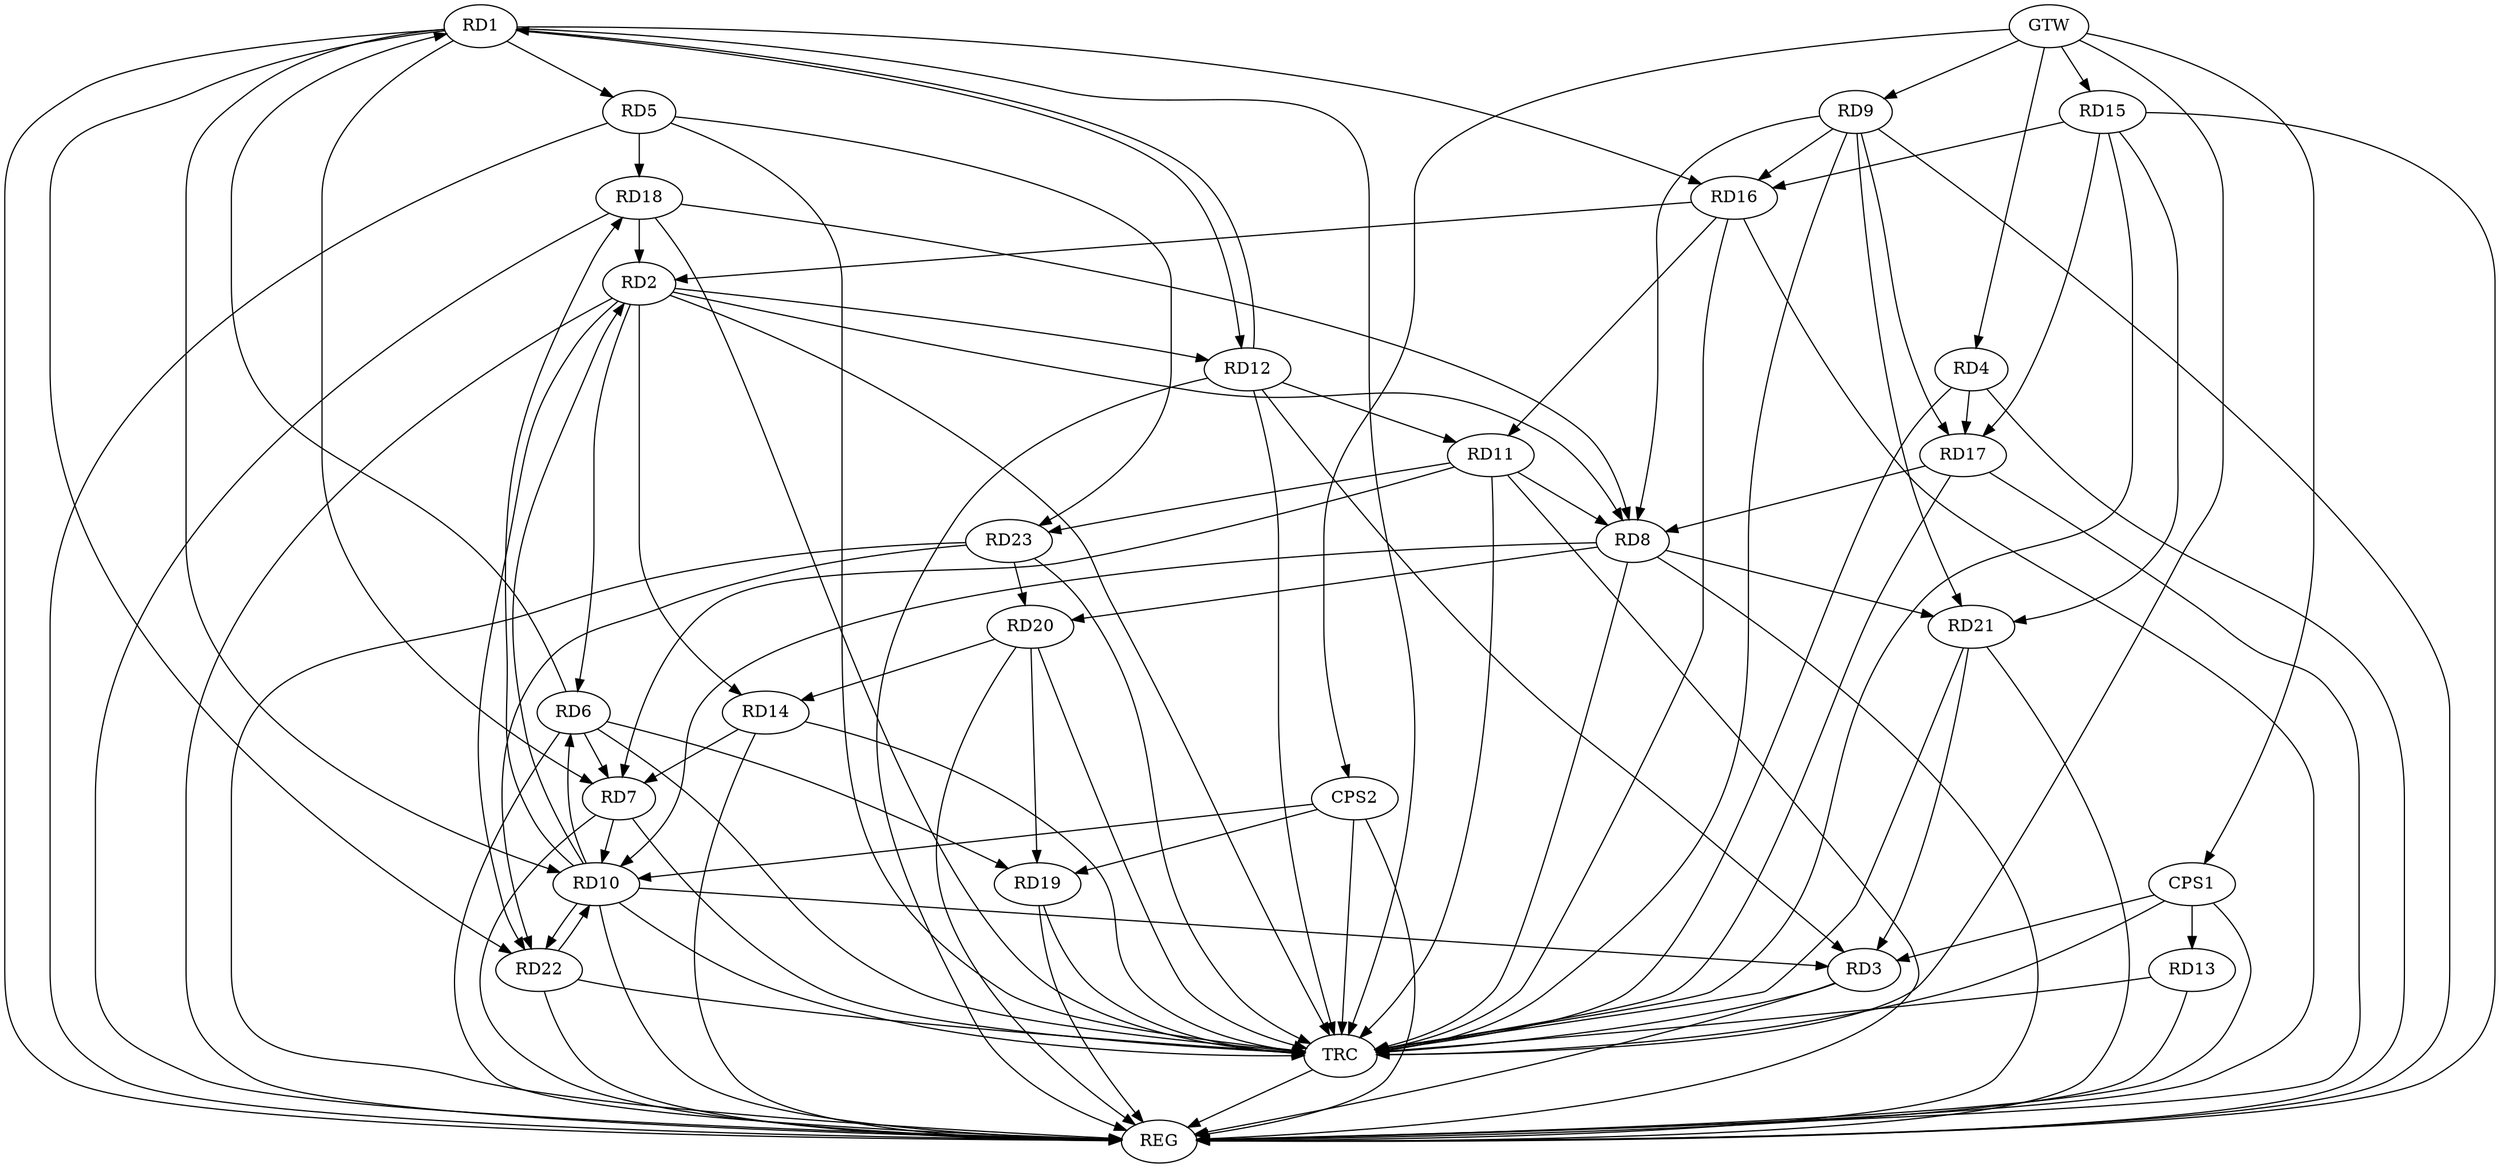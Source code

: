 strict digraph G {
  RD1 [ label="RD1" ];
  RD2 [ label="RD2" ];
  RD3 [ label="RD3" ];
  RD4 [ label="RD4" ];
  RD5 [ label="RD5" ];
  RD6 [ label="RD6" ];
  RD7 [ label="RD7" ];
  RD8 [ label="RD8" ];
  RD9 [ label="RD9" ];
  RD10 [ label="RD10" ];
  RD11 [ label="RD11" ];
  RD12 [ label="RD12" ];
  RD13 [ label="RD13" ];
  RD14 [ label="RD14" ];
  RD15 [ label="RD15" ];
  RD16 [ label="RD16" ];
  RD17 [ label="RD17" ];
  RD18 [ label="RD18" ];
  RD19 [ label="RD19" ];
  RD20 [ label="RD20" ];
  RD21 [ label="RD21" ];
  RD22 [ label="RD22" ];
  RD23 [ label="RD23" ];
  CPS1 [ label="CPS1" ];
  CPS2 [ label="CPS2" ];
  GTW [ label="GTW" ];
  REG [ label="REG" ];
  TRC [ label="TRC" ];
  RD1 -> RD5;
  RD6 -> RD1;
  RD1 -> RD7;
  RD1 -> RD10;
  RD1 -> RD12;
  RD12 -> RD1;
  RD1 -> RD16;
  RD1 -> RD22;
  RD2 -> RD6;
  RD2 -> RD8;
  RD10 -> RD2;
  RD2 -> RD12;
  RD2 -> RD14;
  RD16 -> RD2;
  RD18 -> RD2;
  RD2 -> RD22;
  RD10 -> RD3;
  RD12 -> RD3;
  RD21 -> RD3;
  RD4 -> RD17;
  RD5 -> RD18;
  RD5 -> RD23;
  RD6 -> RD7;
  RD10 -> RD6;
  RD6 -> RD19;
  RD7 -> RD10;
  RD11 -> RD7;
  RD14 -> RD7;
  RD9 -> RD8;
  RD8 -> RD10;
  RD11 -> RD8;
  RD17 -> RD8;
  RD18 -> RD8;
  RD8 -> RD20;
  RD8 -> RD21;
  RD9 -> RD16;
  RD9 -> RD17;
  RD9 -> RD21;
  RD10 -> RD18;
  RD10 -> RD22;
  RD22 -> RD10;
  RD12 -> RD11;
  RD16 -> RD11;
  RD11 -> RD23;
  RD20 -> RD14;
  RD15 -> RD16;
  RD15 -> RD17;
  RD15 -> RD21;
  RD20 -> RD19;
  RD23 -> RD20;
  RD23 -> RD22;
  CPS1 -> RD3;
  CPS1 -> RD13;
  CPS2 -> RD19;
  CPS2 -> RD10;
  GTW -> RD4;
  GTW -> RD9;
  GTW -> RD15;
  GTW -> CPS1;
  GTW -> CPS2;
  RD1 -> REG;
  RD2 -> REG;
  RD3 -> REG;
  RD4 -> REG;
  RD5 -> REG;
  RD6 -> REG;
  RD7 -> REG;
  RD8 -> REG;
  RD9 -> REG;
  RD10 -> REG;
  RD11 -> REG;
  RD12 -> REG;
  RD13 -> REG;
  RD14 -> REG;
  RD15 -> REG;
  RD16 -> REG;
  RD17 -> REG;
  RD18 -> REG;
  RD19 -> REG;
  RD20 -> REG;
  RD21 -> REG;
  RD22 -> REG;
  RD23 -> REG;
  CPS1 -> REG;
  CPS2 -> REG;
  RD1 -> TRC;
  RD2 -> TRC;
  RD3 -> TRC;
  RD4 -> TRC;
  RD5 -> TRC;
  RD6 -> TRC;
  RD7 -> TRC;
  RD8 -> TRC;
  RD9 -> TRC;
  RD10 -> TRC;
  RD11 -> TRC;
  RD12 -> TRC;
  RD13 -> TRC;
  RD14 -> TRC;
  RD15 -> TRC;
  RD16 -> TRC;
  RD17 -> TRC;
  RD18 -> TRC;
  RD19 -> TRC;
  RD20 -> TRC;
  RD21 -> TRC;
  RD22 -> TRC;
  RD23 -> TRC;
  CPS1 -> TRC;
  CPS2 -> TRC;
  GTW -> TRC;
  TRC -> REG;
}
